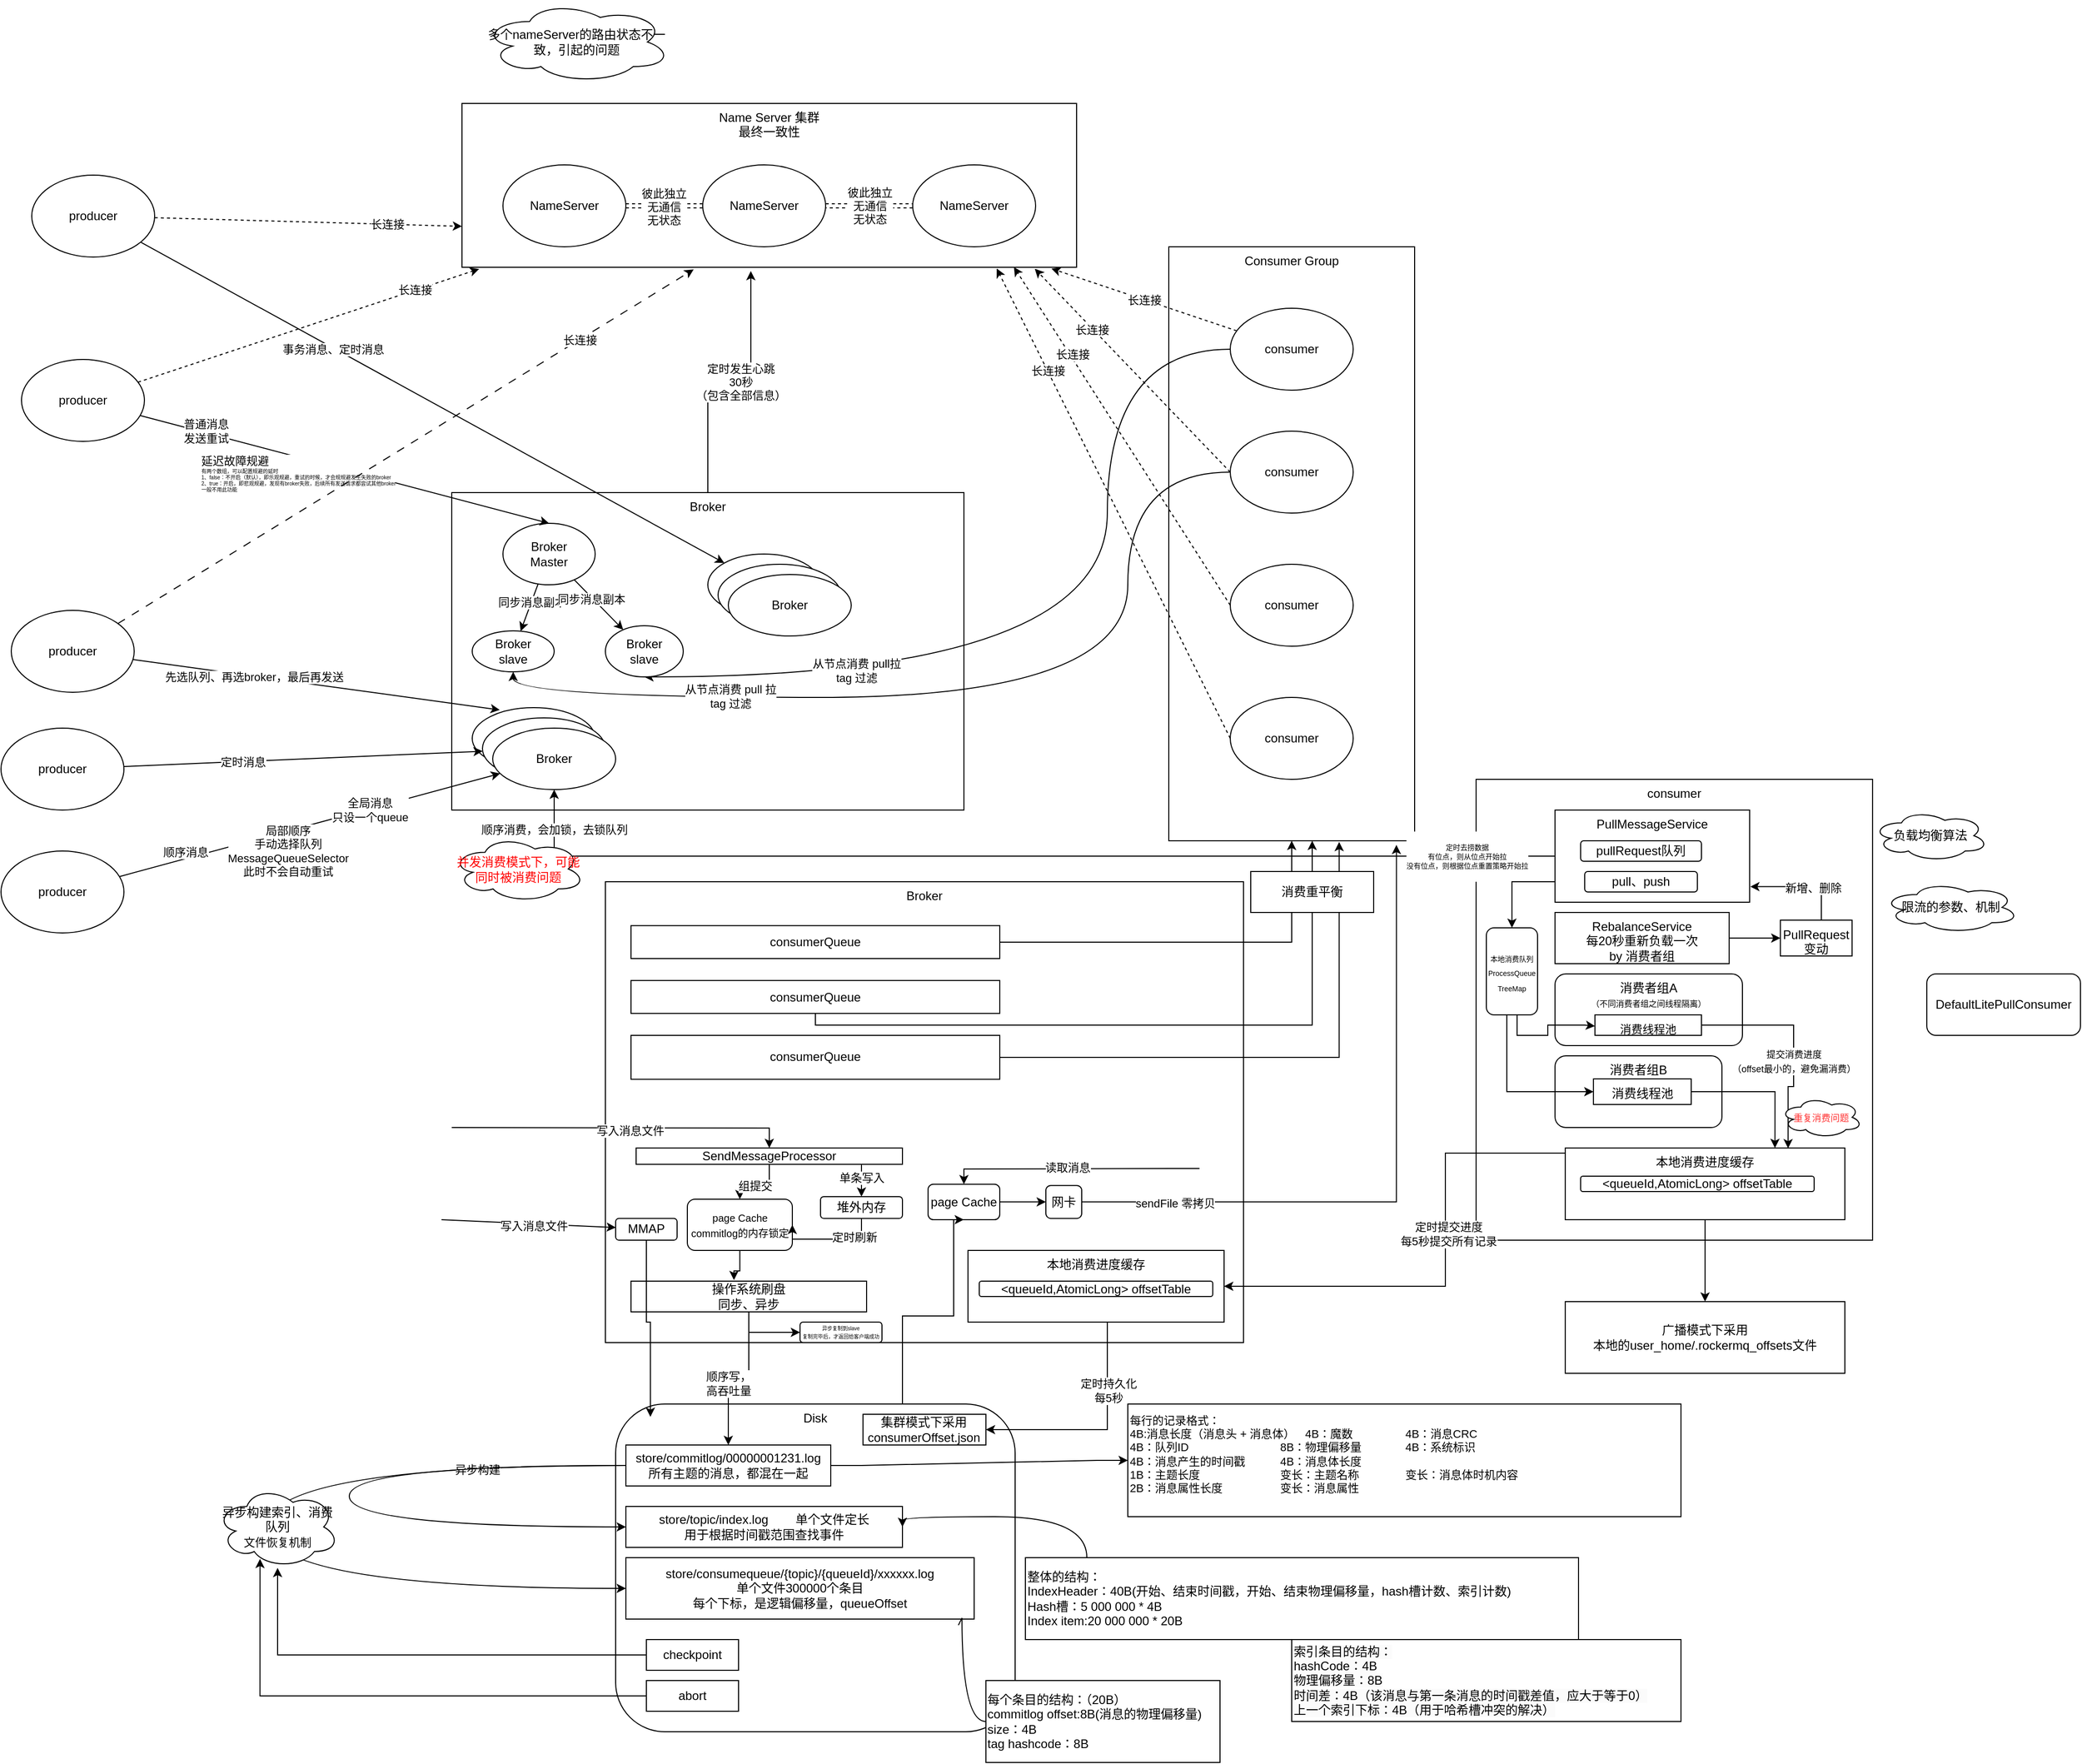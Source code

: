 <mxfile version="24.6.4" type="device">
  <diagram name="第 1 页" id="M9NXE2QjgKB9ijitMYhI">
    <mxGraphModel dx="2233" dy="1949" grid="1" gridSize="10" guides="1" tooltips="1" connect="1" arrows="1" fold="1" page="1" pageScale="1" pageWidth="827" pageHeight="1169" math="0" shadow="0">
      <root>
        <mxCell id="0" />
        <mxCell id="1" parent="0" />
        <mxCell id="pjnpSmMfOQ8Y0L6ePmK4-104" value="consumer" style="rounded=0;whiteSpace=wrap;html=1;verticalAlign=top;" parent="1" vertex="1">
          <mxGeometry x="1350" y="720" width="387.06" height="450" as="geometry" />
        </mxCell>
        <mxCell id="pjnpSmMfOQ8Y0L6ePmK4-117" value="消费者组A&lt;br&gt;&lt;font style=&quot;font-size: 8px;&quot;&gt;（不同消费者组之间线程隔离）&lt;/font&gt;" style="rounded=1;whiteSpace=wrap;html=1;verticalAlign=top;" parent="1" vertex="1">
          <mxGeometry x="1427.06" y="910" width="182.94" height="70" as="geometry" />
        </mxCell>
        <mxCell id="pjnpSmMfOQ8Y0L6ePmK4-23" value="Broker" style="rounded=0;whiteSpace=wrap;html=1;verticalAlign=top;" parent="1" vertex="1">
          <mxGeometry x="350" y="440" width="500" height="310" as="geometry" />
        </mxCell>
        <mxCell id="pjnpSmMfOQ8Y0L6ePmK4-27" value="Name Server 集群&lt;br&gt;最终一致性" style="rounded=0;whiteSpace=wrap;html=1;verticalAlign=top;" parent="1" vertex="1">
          <mxGeometry x="360" y="60" width="600" height="160" as="geometry" />
        </mxCell>
        <mxCell id="pjnpSmMfOQ8Y0L6ePmK4-20" value="Consumer Group" style="rounded=0;whiteSpace=wrap;html=1;verticalAlign=top;" parent="1" vertex="1">
          <mxGeometry x="1050" y="200" width="240" height="580" as="geometry" />
        </mxCell>
        <mxCell id="pjnpSmMfOQ8Y0L6ePmK4-24" style="rounded=0;orthogonalLoop=1;jettySize=auto;html=1;entryX=0;entryY=0.75;entryDx=0;entryDy=0;dashed=1;" parent="1" source="pjnpSmMfOQ8Y0L6ePmK4-1" target="pjnpSmMfOQ8Y0L6ePmK4-27" edge="1">
          <mxGeometry relative="1" as="geometry" />
        </mxCell>
        <mxCell id="pjnpSmMfOQ8Y0L6ePmK4-46" value="长连接" style="edgeLabel;html=1;align=center;verticalAlign=middle;resizable=0;points=[];" parent="pjnpSmMfOQ8Y0L6ePmK4-24" vertex="1" connectable="0">
          <mxGeometry x="0.508" relative="1" as="geometry">
            <mxPoint as="offset" />
          </mxGeometry>
        </mxCell>
        <mxCell id="pjnpSmMfOQ8Y0L6ePmK4-28" style="rounded=0;orthogonalLoop=1;jettySize=auto;html=1;entryX=0;entryY=0;entryDx=0;entryDy=0;" parent="1" source="pjnpSmMfOQ8Y0L6ePmK4-1" target="pjnpSmMfOQ8Y0L6ePmK4-11" edge="1">
          <mxGeometry relative="1" as="geometry" />
        </mxCell>
        <mxCell id="pjnpSmMfOQ8Y0L6ePmK4-50" value="事务消息、定时消息" style="edgeLabel;html=1;align=center;verticalAlign=middle;resizable=0;points=[];" parent="pjnpSmMfOQ8Y0L6ePmK4-28" vertex="1" connectable="0">
          <mxGeometry x="-0.338" y="-1" relative="1" as="geometry">
            <mxPoint as="offset" />
          </mxGeometry>
        </mxCell>
        <mxCell id="pjnpSmMfOQ8Y0L6ePmK4-1" value="producer" style="ellipse;whiteSpace=wrap;html=1;" parent="1" vertex="1">
          <mxGeometry x="-60" y="130" width="120" height="80" as="geometry" />
        </mxCell>
        <mxCell id="ygqqnxASPyGEW-wWTjM5-27" value="" style="edgeStyle=orthogonalEdgeStyle;rounded=0;orthogonalLoop=1;jettySize=auto;html=1;shape=link;dashed=1;" parent="1" source="pjnpSmMfOQ8Y0L6ePmK4-2" target="pjnpSmMfOQ8Y0L6ePmK4-15" edge="1">
          <mxGeometry relative="1" as="geometry" />
        </mxCell>
        <mxCell id="ygqqnxASPyGEW-wWTjM5-31" value="彼此独立&lt;br style=&quot;border-color: var(--border-color);&quot;&gt;无通信&lt;br style=&quot;border-color: var(--border-color);&quot;&gt;无状态" style="edgeLabel;html=1;align=center;verticalAlign=middle;resizable=0;points=[];" parent="ygqqnxASPyGEW-wWTjM5-27" vertex="1" connectable="0">
          <mxGeometry x="-0.013" y="-1" relative="1" as="geometry">
            <mxPoint as="offset" />
          </mxGeometry>
        </mxCell>
        <mxCell id="pjnpSmMfOQ8Y0L6ePmK4-2" value="NameServer" style="ellipse;whiteSpace=wrap;html=1;" parent="1" vertex="1">
          <mxGeometry x="400" y="120" width="120" height="80" as="geometry" />
        </mxCell>
        <mxCell id="pjnpSmMfOQ8Y0L6ePmK4-3" value="consumer" style="ellipse;whiteSpace=wrap;html=1;" parent="1" vertex="1">
          <mxGeometry x="1110" y="640" width="120" height="80" as="geometry" />
        </mxCell>
        <mxCell id="pjnpSmMfOQ8Y0L6ePmK4-52" style="rounded=0;orthogonalLoop=1;jettySize=auto;html=1;" parent="1" source="pjnpSmMfOQ8Y0L6ePmK4-4" target="pjnpSmMfOQ8Y0L6ePmK4-8" edge="1">
          <mxGeometry relative="1" as="geometry" />
        </mxCell>
        <mxCell id="pjnpSmMfOQ8Y0L6ePmK4-54" value="同步消息副本" style="edgeLabel;html=1;align=center;verticalAlign=middle;resizable=0;points=[];" parent="pjnpSmMfOQ8Y0L6ePmK4-52" vertex="1" connectable="0">
          <mxGeometry x="-0.227" relative="1" as="geometry">
            <mxPoint as="offset" />
          </mxGeometry>
        </mxCell>
        <mxCell id="pjnpSmMfOQ8Y0L6ePmK4-53" style="rounded=0;orthogonalLoop=1;jettySize=auto;html=1;" parent="1" source="pjnpSmMfOQ8Y0L6ePmK4-4" target="pjnpSmMfOQ8Y0L6ePmK4-9" edge="1">
          <mxGeometry relative="1" as="geometry" />
        </mxCell>
        <mxCell id="pjnpSmMfOQ8Y0L6ePmK4-55" value="同步消息副本" style="edgeLabel;html=1;align=center;verticalAlign=middle;resizable=0;points=[];" parent="pjnpSmMfOQ8Y0L6ePmK4-53" vertex="1" connectable="0">
          <mxGeometry x="-0.282" y="-1" relative="1" as="geometry">
            <mxPoint as="offset" />
          </mxGeometry>
        </mxCell>
        <mxCell id="pjnpSmMfOQ8Y0L6ePmK4-4" value="Broker&lt;br&gt;Master" style="ellipse;whiteSpace=wrap;html=1;" parent="1" vertex="1">
          <mxGeometry x="400" y="470" width="90" height="60" as="geometry" />
        </mxCell>
        <mxCell id="pjnpSmMfOQ8Y0L6ePmK4-5" value="Broker" style="ellipse;whiteSpace=wrap;html=1;" parent="1" vertex="1">
          <mxGeometry x="370" y="650" width="120" height="60" as="geometry" />
        </mxCell>
        <mxCell id="pjnpSmMfOQ8Y0L6ePmK4-6" value="Broker" style="ellipse;whiteSpace=wrap;html=1;" parent="1" vertex="1">
          <mxGeometry x="380" y="660" width="120" height="60" as="geometry" />
        </mxCell>
        <mxCell id="pjnpSmMfOQ8Y0L6ePmK4-59" style="edgeStyle=orthogonalEdgeStyle;rounded=0;orthogonalLoop=1;jettySize=auto;html=1;curved=1;startArrow=classic;startFill=1;endArrow=none;endFill=0;" parent="1" source="pjnpSmMfOQ8Y0L6ePmK4-8" target="pjnpSmMfOQ8Y0L6ePmK4-21" edge="1">
          <mxGeometry relative="1" as="geometry">
            <Array as="points">
              <mxPoint x="410" y="640" />
              <mxPoint x="1010" y="640" />
              <mxPoint x="1010" y="420" />
            </Array>
          </mxGeometry>
        </mxCell>
        <mxCell id="pjnpSmMfOQ8Y0L6ePmK4-61" value="从节点消费 pull 拉&lt;br&gt;tag 过滤" style="edgeLabel;html=1;align=center;verticalAlign=middle;resizable=0;points=[];" parent="pjnpSmMfOQ8Y0L6ePmK4-59" vertex="1" connectable="0">
          <mxGeometry x="-0.498" y="1" relative="1" as="geometry">
            <mxPoint as="offset" />
          </mxGeometry>
        </mxCell>
        <mxCell id="pjnpSmMfOQ8Y0L6ePmK4-8" value="Broker&lt;br&gt;slave" style="ellipse;whiteSpace=wrap;html=1;" parent="1" vertex="1">
          <mxGeometry x="370" y="575" width="80" height="40" as="geometry" />
        </mxCell>
        <mxCell id="pjnpSmMfOQ8Y0L6ePmK4-58" style="rounded=0;orthogonalLoop=1;jettySize=auto;html=1;edgeStyle=orthogonalEdgeStyle;curved=1;startArrow=classic;startFill=1;endArrow=none;endFill=0;" parent="1" source="pjnpSmMfOQ8Y0L6ePmK4-9" target="pjnpSmMfOQ8Y0L6ePmK4-19" edge="1">
          <mxGeometry relative="1" as="geometry">
            <Array as="points">
              <mxPoint x="990" y="620" />
              <mxPoint x="990" y="300" />
            </Array>
          </mxGeometry>
        </mxCell>
        <mxCell id="pjnpSmMfOQ8Y0L6ePmK4-60" value="从节点消费 pull拉&lt;br&gt;tag 过滤" style="edgeLabel;html=1;align=center;verticalAlign=middle;resizable=0;points=[];" parent="pjnpSmMfOQ8Y0L6ePmK4-58" vertex="1" connectable="0">
          <mxGeometry x="-0.842" y="3" relative="1" as="geometry">
            <mxPoint x="136" y="-3" as="offset" />
          </mxGeometry>
        </mxCell>
        <mxCell id="pjnpSmMfOQ8Y0L6ePmK4-9" value="Broker&lt;br&gt;slave" style="ellipse;whiteSpace=wrap;html=1;" parent="1" vertex="1">
          <mxGeometry x="500" y="570" width="76" height="50" as="geometry" />
        </mxCell>
        <mxCell id="pjnpSmMfOQ8Y0L6ePmK4-10" value="Broker" style="ellipse;whiteSpace=wrap;html=1;" parent="1" vertex="1">
          <mxGeometry x="390" y="670" width="120" height="60" as="geometry" />
        </mxCell>
        <mxCell id="pjnpSmMfOQ8Y0L6ePmK4-11" value="Broker" style="ellipse;whiteSpace=wrap;html=1;" parent="1" vertex="1">
          <mxGeometry x="600" y="500" width="110" height="60" as="geometry" />
        </mxCell>
        <mxCell id="pjnpSmMfOQ8Y0L6ePmK4-12" value="Broker" style="ellipse;whiteSpace=wrap;html=1;" parent="1" vertex="1">
          <mxGeometry x="610" y="510" width="120" height="60" as="geometry" />
        </mxCell>
        <mxCell id="pjnpSmMfOQ8Y0L6ePmK4-13" value="Broker" style="ellipse;whiteSpace=wrap;html=1;" parent="1" vertex="1">
          <mxGeometry x="620" y="520" width="120" height="60" as="geometry" />
        </mxCell>
        <mxCell id="ygqqnxASPyGEW-wWTjM5-28" value="彼此独立&lt;br style=&quot;border-color: var(--border-color);&quot;&gt;无通信&lt;br&gt;无状态" style="edgeStyle=orthogonalEdgeStyle;rounded=0;orthogonalLoop=1;jettySize=auto;html=1;entryX=0;entryY=0.5;entryDx=0;entryDy=0;shape=link;dashed=1;" parent="1" source="pjnpSmMfOQ8Y0L6ePmK4-15" target="pjnpSmMfOQ8Y0L6ePmK4-16" edge="1">
          <mxGeometry x="-0.004" relative="1" as="geometry">
            <mxPoint as="offset" />
          </mxGeometry>
        </mxCell>
        <mxCell id="pjnpSmMfOQ8Y0L6ePmK4-15" value="NameServer" style="ellipse;whiteSpace=wrap;html=1;" parent="1" vertex="1">
          <mxGeometry x="595" y="120" width="120" height="80" as="geometry" />
        </mxCell>
        <mxCell id="pjnpSmMfOQ8Y0L6ePmK4-16" value="NameServer" style="ellipse;whiteSpace=wrap;html=1;" parent="1" vertex="1">
          <mxGeometry x="800" y="120" width="120" height="80" as="geometry" />
        </mxCell>
        <mxCell id="pjnpSmMfOQ8Y0L6ePmK4-25" style="rounded=0;orthogonalLoop=1;jettySize=auto;html=1;entryX=0.028;entryY=1.01;entryDx=0;entryDy=0;entryPerimeter=0;dashed=1;" parent="1" source="pjnpSmMfOQ8Y0L6ePmK4-17" target="pjnpSmMfOQ8Y0L6ePmK4-27" edge="1">
          <mxGeometry relative="1" as="geometry" />
        </mxCell>
        <mxCell id="pjnpSmMfOQ8Y0L6ePmK4-48" value="长连接" style="edgeLabel;html=1;align=center;verticalAlign=middle;resizable=0;points=[];" parent="pjnpSmMfOQ8Y0L6ePmK4-25" vertex="1" connectable="0">
          <mxGeometry x="0.622" y="1" relative="1" as="geometry">
            <mxPoint as="offset" />
          </mxGeometry>
        </mxCell>
        <mxCell id="pjnpSmMfOQ8Y0L6ePmK4-29" value="普通消息&lt;br&gt;发送重试" style="rounded=0;orthogonalLoop=1;jettySize=auto;html=1;entryX=0.5;entryY=0;entryDx=0;entryDy=0;" parent="1" source="pjnpSmMfOQ8Y0L6ePmK4-17" target="pjnpSmMfOQ8Y0L6ePmK4-4" edge="1">
          <mxGeometry x="-0.68" y="2" relative="1" as="geometry">
            <mxPoint as="offset" />
          </mxGeometry>
        </mxCell>
        <mxCell id="pjnpSmMfOQ8Y0L6ePmK4-95" value="&lt;div style=&quot;text-align: left;&quot;&gt;延迟故障规避&lt;/div&gt;&lt;font style=&quot;font-size: 5px;&quot;&gt;&lt;div style=&quot;text-align: left;&quot;&gt;有两个数组，可以配置规避的延时&lt;/div&gt;&lt;div style=&quot;text-align: left;&quot;&gt;1、false：不开启（默认），即乐观规避，重试的时候，才会规规避发生失败的broker&lt;/div&gt;&lt;div style=&quot;text-align: left;&quot;&gt;2、true：开启，即悲观规避，发现有broker失败，后续所有发送请求都尝试其他broker&lt;/div&gt;&lt;div style=&quot;text-align: left;&quot;&gt;一般不用此功能&lt;/div&gt;&lt;/font&gt;" style="edgeLabel;html=1;align=center;verticalAlign=middle;resizable=0;points=[];" parent="pjnpSmMfOQ8Y0L6ePmK4-29" vertex="1" connectable="0">
          <mxGeometry x="-0.436" y="-1" relative="1" as="geometry">
            <mxPoint x="42" y="25" as="offset" />
          </mxGeometry>
        </mxCell>
        <mxCell id="pjnpSmMfOQ8Y0L6ePmK4-17" value="producer" style="ellipse;whiteSpace=wrap;html=1;" parent="1" vertex="1">
          <mxGeometry x="-70" y="310" width="120" height="80" as="geometry" />
        </mxCell>
        <mxCell id="pjnpSmMfOQ8Y0L6ePmK4-26" style="rounded=0;orthogonalLoop=1;jettySize=auto;html=1;entryX=0.377;entryY=1.013;entryDx=0;entryDy=0;entryPerimeter=0;dashed=1;dashPattern=8 8;" parent="1" source="pjnpSmMfOQ8Y0L6ePmK4-18" target="pjnpSmMfOQ8Y0L6ePmK4-27" edge="1">
          <mxGeometry relative="1" as="geometry" />
        </mxCell>
        <mxCell id="pjnpSmMfOQ8Y0L6ePmK4-49" value="长连接" style="edgeLabel;html=1;align=center;verticalAlign=middle;resizable=0;points=[];" parent="pjnpSmMfOQ8Y0L6ePmK4-26" vertex="1" connectable="0">
          <mxGeometry x="0.604" relative="1" as="geometry">
            <mxPoint as="offset" />
          </mxGeometry>
        </mxCell>
        <mxCell id="pjnpSmMfOQ8Y0L6ePmK4-18" value="producer" style="ellipse;whiteSpace=wrap;html=1;" parent="1" vertex="1">
          <mxGeometry x="-80" y="555" width="120" height="80" as="geometry" />
        </mxCell>
        <mxCell id="pjnpSmMfOQ8Y0L6ePmK4-19" value="consumer" style="ellipse;whiteSpace=wrap;html=1;" parent="1" vertex="1">
          <mxGeometry x="1110" y="260" width="120" height="80" as="geometry" />
        </mxCell>
        <mxCell id="pjnpSmMfOQ8Y0L6ePmK4-21" value="consumer" style="ellipse;whiteSpace=wrap;html=1;" parent="1" vertex="1">
          <mxGeometry x="1110" y="380" width="120" height="80" as="geometry" />
        </mxCell>
        <mxCell id="pjnpSmMfOQ8Y0L6ePmK4-22" value="consumer" style="ellipse;whiteSpace=wrap;html=1;" parent="1" vertex="1">
          <mxGeometry x="1110" y="510" width="120" height="80" as="geometry" />
        </mxCell>
        <mxCell id="pjnpSmMfOQ8Y0L6ePmK4-30" style="rounded=0;orthogonalLoop=1;jettySize=auto;html=1;entryX=0.224;entryY=0.037;entryDx=0;entryDy=0;entryPerimeter=0;" parent="1" source="pjnpSmMfOQ8Y0L6ePmK4-18" target="pjnpSmMfOQ8Y0L6ePmK4-5" edge="1">
          <mxGeometry relative="1" as="geometry" />
        </mxCell>
        <mxCell id="pjnpSmMfOQ8Y0L6ePmK4-51" value="先选队列、再选broker，最后再发送" style="edgeLabel;html=1;align=center;verticalAlign=middle;resizable=0;points=[];" parent="pjnpSmMfOQ8Y0L6ePmK4-30" vertex="1" connectable="0">
          <mxGeometry x="-0.34" relative="1" as="geometry">
            <mxPoint as="offset" />
          </mxGeometry>
        </mxCell>
        <mxCell id="pjnpSmMfOQ8Y0L6ePmK4-31" value="Broker" style="rounded=0;whiteSpace=wrap;html=1;container=0;verticalAlign=top;" parent="1" vertex="1">
          <mxGeometry x="500" y="820" width="622.94" height="450" as="geometry" />
        </mxCell>
        <mxCell id="pjnpSmMfOQ8Y0L6ePmK4-32" value="consumerQueue" style="rounded=0;whiteSpace=wrap;html=1;" parent="pjnpSmMfOQ8Y0L6ePmK4-31" vertex="1">
          <mxGeometry x="25" y="42.857" width="360" height="32.143" as="geometry" />
        </mxCell>
        <mxCell id="pjnpSmMfOQ8Y0L6ePmK4-33" value="consumerQueue" style="rounded=0;whiteSpace=wrap;html=1;" parent="pjnpSmMfOQ8Y0L6ePmK4-31" vertex="1">
          <mxGeometry x="25" y="96.429" width="360" height="32.143" as="geometry" />
        </mxCell>
        <mxCell id="pjnpSmMfOQ8Y0L6ePmK4-34" value="consumerQueue" style="rounded=0;whiteSpace=wrap;html=1;" parent="pjnpSmMfOQ8Y0L6ePmK4-31" vertex="1">
          <mxGeometry x="25" y="150" width="360" height="42.857" as="geometry" />
        </mxCell>
        <mxCell id="pjnpSmMfOQ8Y0L6ePmK4-65" style="edgeStyle=orthogonalEdgeStyle;rounded=0;orthogonalLoop=1;jettySize=auto;html=1;" parent="pjnpSmMfOQ8Y0L6ePmK4-31" source="pjnpSmMfOQ8Y0L6ePmK4-91" target="pjnpSmMfOQ8Y0L6ePmK4-62" edge="1">
          <mxGeometry relative="1" as="geometry" />
        </mxCell>
        <mxCell id="pjnpSmMfOQ8Y0L6ePmK4-56" value="&lt;font style=&quot;font-size: 10px;&quot;&gt;page Cache&lt;br&gt;commitlog的内存锁定&lt;/font&gt;" style="rounded=1;whiteSpace=wrap;html=1;" parent="pjnpSmMfOQ8Y0L6ePmK4-31" vertex="1">
          <mxGeometry x="80" y="310" width="102.5" height="50" as="geometry" />
        </mxCell>
        <mxCell id="pjnpSmMfOQ8Y0L6ePmK4-62" value="网卡" style="rounded=1;whiteSpace=wrap;html=1;" parent="pjnpSmMfOQ8Y0L6ePmK4-31" vertex="1">
          <mxGeometry x="430" y="296.6" width="35" height="32.14" as="geometry" />
        </mxCell>
        <mxCell id="pjnpSmMfOQ8Y0L6ePmK4-76" value="MMAP" style="rounded=1;whiteSpace=wrap;html=1;" parent="pjnpSmMfOQ8Y0L6ePmK4-31" vertex="1">
          <mxGeometry x="10" y="328.74" width="60" height="21.26" as="geometry" />
        </mxCell>
        <mxCell id="ygqqnxASPyGEW-wWTjM5-39" style="edgeStyle=orthogonalEdgeStyle;rounded=0;orthogonalLoop=1;jettySize=auto;html=1;entryX=0;entryY=0.5;entryDx=0;entryDy=0;" parent="pjnpSmMfOQ8Y0L6ePmK4-31" source="pjnpSmMfOQ8Y0L6ePmK4-81" target="ygqqnxASPyGEW-wWTjM5-38" edge="1">
          <mxGeometry relative="1" as="geometry" />
        </mxCell>
        <mxCell id="pjnpSmMfOQ8Y0L6ePmK4-81" value="操作系统刷盘&lt;br&gt;同步、异步" style="rounded=0;whiteSpace=wrap;html=1;" parent="pjnpSmMfOQ8Y0L6ePmK4-31" vertex="1">
          <mxGeometry x="25" y="390" width="230" height="30" as="geometry" />
        </mxCell>
        <mxCell id="pjnpSmMfOQ8Y0L6ePmK4-91" value="page Cache" style="rounded=1;whiteSpace=wrap;html=1;" parent="pjnpSmMfOQ8Y0L6ePmK4-31" vertex="1">
          <mxGeometry x="315" y="295.34" width="70" height="34.65" as="geometry" />
        </mxCell>
        <mxCell id="ygqqnxASPyGEW-wWTjM5-1" value="本地消费进度缓存" style="rounded=0;whiteSpace=wrap;html=1;verticalAlign=top;" parent="pjnpSmMfOQ8Y0L6ePmK4-31" vertex="1">
          <mxGeometry x="353.97" y="360" width="250" height="70" as="geometry" />
        </mxCell>
        <mxCell id="ygqqnxASPyGEW-wWTjM5-2" value="&amp;lt;queueId,AtomicLong&amp;gt; offsetTable" style="rounded=1;whiteSpace=wrap;html=1;" parent="pjnpSmMfOQ8Y0L6ePmK4-31" vertex="1">
          <mxGeometry x="365" y="390" width="227.94" height="15" as="geometry" />
        </mxCell>
        <mxCell id="ygqqnxASPyGEW-wWTjM5-50" style="edgeStyle=orthogonalEdgeStyle;rounded=0;orthogonalLoop=1;jettySize=auto;html=1;entryX=0.5;entryY=0;entryDx=0;entryDy=0;" parent="pjnpSmMfOQ8Y0L6ePmK4-31" source="ygqqnxASPyGEW-wWTjM5-34" target="ygqqnxASPyGEW-wWTjM5-48" edge="1">
          <mxGeometry relative="1" as="geometry">
            <Array as="points">
              <mxPoint x="250" y="300" />
              <mxPoint x="250" y="300" />
            </Array>
          </mxGeometry>
        </mxCell>
        <mxCell id="ygqqnxASPyGEW-wWTjM5-53" value="单条写入" style="edgeLabel;html=1;align=center;verticalAlign=middle;resizable=0;points=[];" parent="ygqqnxASPyGEW-wWTjM5-50" vertex="1" connectable="0">
          <mxGeometry x="-0.199" relative="1" as="geometry">
            <mxPoint as="offset" />
          </mxGeometry>
        </mxCell>
        <mxCell id="ygqqnxASPyGEW-wWTjM5-34" value="SendMessageProcessor" style="rounded=0;whiteSpace=wrap;html=1;" parent="pjnpSmMfOQ8Y0L6ePmK4-31" vertex="1">
          <mxGeometry x="30" y="260" width="260" height="15.91" as="geometry" />
        </mxCell>
        <mxCell id="ygqqnxASPyGEW-wWTjM5-35" style="edgeStyle=orthogonalEdgeStyle;rounded=0;orthogonalLoop=1;jettySize=auto;html=1;entryX=0.5;entryY=0;entryDx=0;entryDy=0;" parent="pjnpSmMfOQ8Y0L6ePmK4-31" source="ygqqnxASPyGEW-wWTjM5-34" target="pjnpSmMfOQ8Y0L6ePmK4-56" edge="1">
          <mxGeometry relative="1" as="geometry" />
        </mxCell>
        <mxCell id="ygqqnxASPyGEW-wWTjM5-54" value="组提交" style="edgeLabel;html=1;align=center;verticalAlign=middle;resizable=0;points=[];" parent="ygqqnxASPyGEW-wWTjM5-35" vertex="1" connectable="0">
          <mxGeometry x="0.081" y="1" relative="1" as="geometry">
            <mxPoint as="offset" />
          </mxGeometry>
        </mxCell>
        <mxCell id="ygqqnxASPyGEW-wWTjM5-38" value="&lt;p style=&quot;line-height: 150%; font-size: 5px;&quot;&gt;&lt;font style=&quot;font-size: 5px;&quot;&gt;异步复制到slave&lt;br&gt;复制完毕后，才返回给客户端成功&lt;br&gt;&lt;/font&gt;&lt;/p&gt;" style="rounded=1;whiteSpace=wrap;html=1;" parent="pjnpSmMfOQ8Y0L6ePmK4-31" vertex="1">
          <mxGeometry x="190" y="430" width="80" height="20" as="geometry" />
        </mxCell>
        <mxCell id="ygqqnxASPyGEW-wWTjM5-47" style="edgeStyle=orthogonalEdgeStyle;rounded=0;orthogonalLoop=1;jettySize=auto;html=1;entryX=0.437;entryY=-0.034;entryDx=0;entryDy=0;entryPerimeter=0;" parent="pjnpSmMfOQ8Y0L6ePmK4-31" source="pjnpSmMfOQ8Y0L6ePmK4-56" target="pjnpSmMfOQ8Y0L6ePmK4-81" edge="1">
          <mxGeometry relative="1" as="geometry" />
        </mxCell>
        <mxCell id="ygqqnxASPyGEW-wWTjM5-51" style="edgeStyle=orthogonalEdgeStyle;rounded=0;orthogonalLoop=1;jettySize=auto;html=1;entryX=1;entryY=0.5;entryDx=0;entryDy=0;" parent="pjnpSmMfOQ8Y0L6ePmK4-31" source="ygqqnxASPyGEW-wWTjM5-48" target="pjnpSmMfOQ8Y0L6ePmK4-56" edge="1">
          <mxGeometry relative="1" as="geometry">
            <Array as="points">
              <mxPoint x="250" y="349" />
            </Array>
          </mxGeometry>
        </mxCell>
        <mxCell id="ygqqnxASPyGEW-wWTjM5-52" value="定时刷新" style="edgeLabel;html=1;align=center;verticalAlign=middle;resizable=0;points=[];" parent="ygqqnxASPyGEW-wWTjM5-51" vertex="1" connectable="0">
          <mxGeometry x="-0.453" y="-2" relative="1" as="geometry">
            <mxPoint as="offset" />
          </mxGeometry>
        </mxCell>
        <mxCell id="ygqqnxASPyGEW-wWTjM5-48" value="堆外内存" style="rounded=1;whiteSpace=wrap;html=1;" parent="pjnpSmMfOQ8Y0L6ePmK4-31" vertex="1">
          <mxGeometry x="210" y="307.48" width="80" height="21.26" as="geometry" />
        </mxCell>
        <mxCell id="pjnpSmMfOQ8Y0L6ePmK4-35" style="edgeStyle=orthogonalEdgeStyle;rounded=0;orthogonalLoop=1;jettySize=auto;html=1;" parent="1" source="pjnpSmMfOQ8Y0L6ePmK4-32" target="pjnpSmMfOQ8Y0L6ePmK4-20" edge="1">
          <mxGeometry relative="1" as="geometry" />
        </mxCell>
        <mxCell id="pjnpSmMfOQ8Y0L6ePmK4-36" style="edgeStyle=orthogonalEdgeStyle;rounded=0;orthogonalLoop=1;jettySize=auto;html=1;" parent="1" source="pjnpSmMfOQ8Y0L6ePmK4-33" target="pjnpSmMfOQ8Y0L6ePmK4-20" edge="1">
          <mxGeometry relative="1" as="geometry">
            <Array as="points">
              <mxPoint x="1190" y="960" />
            </Array>
          </mxGeometry>
        </mxCell>
        <mxCell id="pjnpSmMfOQ8Y0L6ePmK4-37" style="edgeStyle=orthogonalEdgeStyle;rounded=0;orthogonalLoop=1;jettySize=auto;html=1;entryX=0.693;entryY=1.002;entryDx=0;entryDy=0;entryPerimeter=0;" parent="1" source="pjnpSmMfOQ8Y0L6ePmK4-34" target="pjnpSmMfOQ8Y0L6ePmK4-20" edge="1">
          <mxGeometry relative="1" as="geometry" />
        </mxCell>
        <mxCell id="pjnpSmMfOQ8Y0L6ePmK4-38" value="消费重平衡" style="rounded=0;whiteSpace=wrap;html=1;" parent="1" vertex="1">
          <mxGeometry x="1130" y="810" width="120" height="40" as="geometry" />
        </mxCell>
        <mxCell id="pjnpSmMfOQ8Y0L6ePmK4-39" value="长连接" style="rounded=0;orthogonalLoop=1;jettySize=auto;html=1;entryX=0.959;entryY=1.008;entryDx=0;entryDy=0;entryPerimeter=0;dashed=1;" parent="1" source="pjnpSmMfOQ8Y0L6ePmK4-19" target="pjnpSmMfOQ8Y0L6ePmK4-27" edge="1">
          <mxGeometry relative="1" as="geometry" />
        </mxCell>
        <mxCell id="pjnpSmMfOQ8Y0L6ePmK4-40" style="rounded=0;orthogonalLoop=1;jettySize=auto;html=1;entryX=0.932;entryY=1.009;entryDx=0;entryDy=0;entryPerimeter=0;exitX=0;exitY=0.5;exitDx=0;exitDy=0;dashed=1;" parent="1" source="pjnpSmMfOQ8Y0L6ePmK4-21" target="pjnpSmMfOQ8Y0L6ePmK4-27" edge="1">
          <mxGeometry relative="1" as="geometry">
            <mxPoint x="1126" y="292" as="sourcePoint" />
            <mxPoint x="945" y="231" as="targetPoint" />
          </mxGeometry>
        </mxCell>
        <mxCell id="pjnpSmMfOQ8Y0L6ePmK4-43" value="长连接" style="edgeLabel;html=1;align=center;verticalAlign=middle;resizable=0;points=[];" parent="pjnpSmMfOQ8Y0L6ePmK4-40" vertex="1" connectable="0">
          <mxGeometry x="0.408" y="1" relative="1" as="geometry">
            <mxPoint as="offset" />
          </mxGeometry>
        </mxCell>
        <mxCell id="pjnpSmMfOQ8Y0L6ePmK4-41" style="rounded=0;orthogonalLoop=1;jettySize=auto;html=1;entryX=0.898;entryY=0.998;entryDx=0;entryDy=0;entryPerimeter=0;exitX=0;exitY=0.5;exitDx=0;exitDy=0;dashed=1;" parent="1" source="pjnpSmMfOQ8Y0L6ePmK4-22" target="pjnpSmMfOQ8Y0L6ePmK4-27" edge="1">
          <mxGeometry relative="1" as="geometry">
            <mxPoint x="1136" y="302" as="sourcePoint" />
            <mxPoint x="955" y="241" as="targetPoint" />
          </mxGeometry>
        </mxCell>
        <mxCell id="pjnpSmMfOQ8Y0L6ePmK4-44" value="长连接" style="edgeLabel;html=1;align=center;verticalAlign=middle;resizable=0;points=[];" parent="pjnpSmMfOQ8Y0L6ePmK4-41" vertex="1" connectable="0">
          <mxGeometry x="0.478" y="-2" relative="1" as="geometry">
            <mxPoint as="offset" />
          </mxGeometry>
        </mxCell>
        <mxCell id="pjnpSmMfOQ8Y0L6ePmK4-42" style="rounded=0;orthogonalLoop=1;jettySize=auto;html=1;entryX=0.87;entryY=1.007;entryDx=0;entryDy=0;entryPerimeter=0;exitX=0;exitY=0.5;exitDx=0;exitDy=0;dashed=1;" parent="1" source="pjnpSmMfOQ8Y0L6ePmK4-3" target="pjnpSmMfOQ8Y0L6ePmK4-27" edge="1">
          <mxGeometry relative="1" as="geometry">
            <mxPoint x="1146" y="312" as="sourcePoint" />
            <mxPoint x="965" y="251" as="targetPoint" />
          </mxGeometry>
        </mxCell>
        <mxCell id="pjnpSmMfOQ8Y0L6ePmK4-45" value="长连接" style="edgeLabel;html=1;align=center;verticalAlign=middle;resizable=0;points=[];" parent="pjnpSmMfOQ8Y0L6ePmK4-42" vertex="1" connectable="0">
          <mxGeometry x="0.568" relative="1" as="geometry">
            <mxPoint as="offset" />
          </mxGeometry>
        </mxCell>
        <mxCell id="pjnpSmMfOQ8Y0L6ePmK4-64" value="" style="edgeStyle=orthogonalEdgeStyle;rounded=0;orthogonalLoop=1;jettySize=auto;html=1;entryX=0.5;entryY=1;entryDx=0;entryDy=0;" parent="1" source="pjnpSmMfOQ8Y0L6ePmK4-57" target="pjnpSmMfOQ8Y0L6ePmK4-91" edge="1">
          <mxGeometry relative="1" as="geometry">
            <Array as="points">
              <mxPoint x="790" y="1244" />
              <mxPoint x="840" y="1244" />
              <mxPoint x="840" y="1150" />
            </Array>
          </mxGeometry>
        </mxCell>
        <mxCell id="pjnpSmMfOQ8Y0L6ePmK4-57" value="Disk" style="rounded=1;whiteSpace=wrap;html=1;verticalAlign=top;" parent="1" vertex="1">
          <mxGeometry x="510" y="1330" width="390" height="320" as="geometry" />
        </mxCell>
        <mxCell id="pjnpSmMfOQ8Y0L6ePmK4-66" style="edgeStyle=orthogonalEdgeStyle;rounded=0;orthogonalLoop=1;jettySize=auto;html=1;entryX=0.926;entryY=1.007;entryDx=0;entryDy=0;entryPerimeter=0;" parent="1" source="pjnpSmMfOQ8Y0L6ePmK4-62" target="pjnpSmMfOQ8Y0L6ePmK4-20" edge="1">
          <mxGeometry relative="1" as="geometry">
            <mxPoint x="1240" y="860" as="targetPoint" />
          </mxGeometry>
        </mxCell>
        <mxCell id="pjnpSmMfOQ8Y0L6ePmK4-67" value="sendFile 零拷贝" style="edgeLabel;html=1;align=center;verticalAlign=middle;resizable=0;points=[];" parent="pjnpSmMfOQ8Y0L6ePmK4-66" vertex="1" connectable="0">
          <mxGeometry x="-0.723" y="-1" relative="1" as="geometry">
            <mxPoint as="offset" />
          </mxGeometry>
        </mxCell>
        <mxCell id="pjnpSmMfOQ8Y0L6ePmK4-77" value="" style="endArrow=classic;html=1;rounded=0;entryX=0.004;entryY=0.417;entryDx=0;entryDy=0;entryPerimeter=0;" parent="1" target="pjnpSmMfOQ8Y0L6ePmK4-76" edge="1">
          <mxGeometry width="50" height="50" relative="1" as="geometry">
            <mxPoint x="340" y="1150" as="sourcePoint" />
            <mxPoint x="760" y="1060" as="targetPoint" />
          </mxGeometry>
        </mxCell>
        <mxCell id="pjnpSmMfOQ8Y0L6ePmK4-78" value="写入消息文件" style="edgeLabel;html=1;align=center;verticalAlign=middle;resizable=0;points=[];" parent="pjnpSmMfOQ8Y0L6ePmK4-77" vertex="1" connectable="0">
          <mxGeometry x="0.053" y="-2" relative="1" as="geometry">
            <mxPoint as="offset" />
          </mxGeometry>
        </mxCell>
        <mxCell id="pjnpSmMfOQ8Y0L6ePmK4-79" style="edgeStyle=orthogonalEdgeStyle;rounded=0;orthogonalLoop=1;jettySize=auto;html=1;entryX=0.087;entryY=0.039;entryDx=0;entryDy=0;entryPerimeter=0;" parent="1" source="pjnpSmMfOQ8Y0L6ePmK4-76" target="pjnpSmMfOQ8Y0L6ePmK4-57" edge="1">
          <mxGeometry relative="1" as="geometry" />
        </mxCell>
        <mxCell id="ygqqnxASPyGEW-wWTjM5-55" style="edgeStyle=orthogonalEdgeStyle;rounded=0;orthogonalLoop=1;jettySize=auto;html=1;entryX=0;entryY=0.5;entryDx=0;entryDy=0;curved=1;" parent="1" source="pjnpSmMfOQ8Y0L6ePmK4-83" target="pjnpSmMfOQ8Y0L6ePmK4-85" edge="1">
          <mxGeometry relative="1" as="geometry">
            <Array as="points">
              <mxPoint x="170" y="1390" />
              <mxPoint x="170" y="1510" />
            </Array>
          </mxGeometry>
        </mxCell>
        <mxCell id="ygqqnxASPyGEW-wWTjM5-60" value="异步构建" style="edgeLabel;html=1;align=center;verticalAlign=middle;resizable=0;points=[];" parent="ygqqnxASPyGEW-wWTjM5-55" vertex="1" connectable="0">
          <mxGeometry x="-0.646" y="4" relative="1" as="geometry">
            <mxPoint as="offset" />
          </mxGeometry>
        </mxCell>
        <mxCell id="ygqqnxASPyGEW-wWTjM5-61" style="edgeStyle=orthogonalEdgeStyle;rounded=0;orthogonalLoop=1;jettySize=auto;html=1;entryX=0;entryY=0.5;entryDx=0;entryDy=0;curved=1;exitX=0;exitY=0.5;exitDx=0;exitDy=0;" parent="1" source="pjnpSmMfOQ8Y0L6ePmK4-83" target="pjnpSmMfOQ8Y0L6ePmK4-84" edge="1">
          <mxGeometry relative="1" as="geometry">
            <Array as="points">
              <mxPoint x="250" y="1390" />
              <mxPoint x="250" y="1450" />
            </Array>
          </mxGeometry>
        </mxCell>
        <mxCell id="-WFzfWah-8NZCb1TUVI7-2" style="edgeStyle=entityRelationEdgeStyle;rounded=0;orthogonalLoop=1;jettySize=auto;html=1;entryX=0;entryY=0.5;entryDx=0;entryDy=0;" edge="1" parent="1" source="pjnpSmMfOQ8Y0L6ePmK4-83" target="-WFzfWah-8NZCb1TUVI7-1">
          <mxGeometry relative="1" as="geometry" />
        </mxCell>
        <mxCell id="pjnpSmMfOQ8Y0L6ePmK4-83" value="store/commitlog/00000001231.log&lt;br&gt;所有主题的消息，都混在一起" style="rounded=0;whiteSpace=wrap;html=1;" parent="1" vertex="1">
          <mxGeometry x="520" y="1370" width="200" height="40" as="geometry" />
        </mxCell>
        <mxCell id="pjnpSmMfOQ8Y0L6ePmK4-84" value="store/topic/index.log&lt;span style=&quot;white-space: pre;&quot;&gt;&#x9;&lt;/span&gt;单个文件定长&lt;br&gt;用于根据时间戳范围查找事件" style="rounded=0;whiteSpace=wrap;html=1;" parent="1" vertex="1">
          <mxGeometry x="520" y="1430" width="270" height="40" as="geometry" />
        </mxCell>
        <mxCell id="pjnpSmMfOQ8Y0L6ePmK4-85" value="store/consumequeue/{topic}/{queueId}/xxxxxx.log&lt;br&gt;单个文件300000个条目&lt;br&gt;每个下标，是逻辑偏移量，queueOffset" style="rounded=0;whiteSpace=wrap;html=1;" parent="1" vertex="1">
          <mxGeometry x="520" y="1480" width="340" height="60" as="geometry" />
        </mxCell>
        <mxCell id="pjnpSmMfOQ8Y0L6ePmK4-86" style="edgeStyle=orthogonalEdgeStyle;rounded=0;orthogonalLoop=1;jettySize=auto;html=1;entryX=0.47;entryY=1.023;entryDx=0;entryDy=0;entryPerimeter=0;" parent="1" source="pjnpSmMfOQ8Y0L6ePmK4-23" target="pjnpSmMfOQ8Y0L6ePmK4-27" edge="1">
          <mxGeometry relative="1" as="geometry" />
        </mxCell>
        <mxCell id="pjnpSmMfOQ8Y0L6ePmK4-87" value="定时发生心跳&lt;br&gt;30秒&lt;br&gt;（包含全部信息）" style="edgeLabel;html=1;align=center;verticalAlign=middle;resizable=0;points=[];" parent="pjnpSmMfOQ8Y0L6ePmK4-86" vertex="1" connectable="0">
          <mxGeometry x="0.101" y="-2" relative="1" as="geometry">
            <mxPoint as="offset" />
          </mxGeometry>
        </mxCell>
        <mxCell id="pjnpSmMfOQ8Y0L6ePmK4-88" value="" style="endArrow=classic;html=1;rounded=0;entryX=0.5;entryY=0;entryDx=0;entryDy=0;edgeStyle=orthogonalEdgeStyle;" parent="1" target="ygqqnxASPyGEW-wWTjM5-34" edge="1">
          <mxGeometry width="50" height="50" relative="1" as="geometry">
            <mxPoint x="350" y="1060" as="sourcePoint" />
            <mxPoint x="535" y="1157" as="targetPoint" />
          </mxGeometry>
        </mxCell>
        <mxCell id="pjnpSmMfOQ8Y0L6ePmK4-89" value="写入消息文件" style="edgeLabel;html=1;align=center;verticalAlign=middle;resizable=0;points=[];" parent="pjnpSmMfOQ8Y0L6ePmK4-88" vertex="1" connectable="0">
          <mxGeometry x="0.053" y="-2" relative="1" as="geometry">
            <mxPoint as="offset" />
          </mxGeometry>
        </mxCell>
        <mxCell id="pjnpSmMfOQ8Y0L6ePmK4-93" value="" style="endArrow=classic;html=1;rounded=0;entryX=0.5;entryY=0;entryDx=0;entryDy=0;edgeStyle=orthogonalEdgeStyle;" parent="1" target="pjnpSmMfOQ8Y0L6ePmK4-91" edge="1">
          <mxGeometry width="50" height="50" relative="1" as="geometry">
            <mxPoint x="1080" y="1100" as="sourcePoint" />
            <mxPoint x="690" y="1140" as="targetPoint" />
          </mxGeometry>
        </mxCell>
        <mxCell id="pjnpSmMfOQ8Y0L6ePmK4-94" value="读取消息" style="edgeLabel;html=1;align=center;verticalAlign=middle;resizable=0;points=[];" parent="pjnpSmMfOQ8Y0L6ePmK4-93" vertex="1" connectable="0">
          <mxGeometry x="0.053" y="-2" relative="1" as="geometry">
            <mxPoint as="offset" />
          </mxGeometry>
        </mxCell>
        <mxCell id="pjnpSmMfOQ8Y0L6ePmK4-97" style="rounded=0;orthogonalLoop=1;jettySize=auto;html=1;" parent="1" source="pjnpSmMfOQ8Y0L6ePmK4-96" target="pjnpSmMfOQ8Y0L6ePmK4-6" edge="1">
          <mxGeometry relative="1" as="geometry" />
        </mxCell>
        <mxCell id="pjnpSmMfOQ8Y0L6ePmK4-98" value="定时消息" style="edgeLabel;html=1;align=center;verticalAlign=middle;resizable=0;points=[];" parent="pjnpSmMfOQ8Y0L6ePmK4-97" vertex="1" connectable="0">
          <mxGeometry x="-0.337" relative="1" as="geometry">
            <mxPoint as="offset" />
          </mxGeometry>
        </mxCell>
        <mxCell id="pjnpSmMfOQ8Y0L6ePmK4-96" value="producer" style="ellipse;whiteSpace=wrap;html=1;" parent="1" vertex="1">
          <mxGeometry x="-90" y="670" width="120" height="80" as="geometry" />
        </mxCell>
        <mxCell id="pjnpSmMfOQ8Y0L6ePmK4-100" style="rounded=0;orthogonalLoop=1;jettySize=auto;html=1;" parent="1" source="pjnpSmMfOQ8Y0L6ePmK4-99" target="pjnpSmMfOQ8Y0L6ePmK4-10" edge="1">
          <mxGeometry relative="1" as="geometry" />
        </mxCell>
        <mxCell id="pjnpSmMfOQ8Y0L6ePmK4-101" value="顺序消息" style="edgeLabel;html=1;align=center;verticalAlign=middle;resizable=0;points=[];" parent="pjnpSmMfOQ8Y0L6ePmK4-100" vertex="1" connectable="0">
          <mxGeometry x="-0.628" relative="1" as="geometry">
            <mxPoint x="-5" y="-6" as="offset" />
          </mxGeometry>
        </mxCell>
        <mxCell id="pjnpSmMfOQ8Y0L6ePmK4-102" value="局部顺序&lt;br&gt;手动选择队列&lt;br&gt;MessageQueueSelector&lt;br&gt;此时不会自动重试" style="edgeLabel;html=1;align=center;verticalAlign=middle;resizable=0;points=[];" parent="pjnpSmMfOQ8Y0L6ePmK4-100" vertex="1" connectable="0">
          <mxGeometry x="-0.28" y="-1" relative="1" as="geometry">
            <mxPoint x="30" y="10" as="offset" />
          </mxGeometry>
        </mxCell>
        <mxCell id="pjnpSmMfOQ8Y0L6ePmK4-103" value="全局消息&lt;br&gt;只设一个queue" style="edgeLabel;html=1;align=center;verticalAlign=middle;resizable=0;points=[];" parent="pjnpSmMfOQ8Y0L6ePmK4-100" vertex="1" connectable="0">
          <mxGeometry x="0.211" y="-1" relative="1" as="geometry">
            <mxPoint x="19" y="-5" as="offset" />
          </mxGeometry>
        </mxCell>
        <mxCell id="pjnpSmMfOQ8Y0L6ePmK4-99" value="producer" style="ellipse;whiteSpace=wrap;html=1;" parent="1" vertex="1">
          <mxGeometry x="-90" y="790" width="120" height="80" as="geometry" />
        </mxCell>
        <mxCell id="pjnpSmMfOQ8Y0L6ePmK4-107" style="edgeStyle=orthogonalEdgeStyle;rounded=0;orthogonalLoop=1;jettySize=auto;html=1;entryX=0.5;entryY=1;entryDx=0;entryDy=0;" parent="1" source="pjnpSmMfOQ8Y0L6ePmK4-105" target="pjnpSmMfOQ8Y0L6ePmK4-10" edge="1">
          <mxGeometry relative="1" as="geometry">
            <mxPoint x="390" y="780.0" as="targetPoint" />
          </mxGeometry>
        </mxCell>
        <mxCell id="pjnpSmMfOQ8Y0L6ePmK4-108" value="&lt;p style=&quot;line-height: 70%;&quot;&gt;&lt;font style=&quot;font-size: 7px;&quot;&gt;定时去捞数据&lt;br&gt;有位点，则从位点开始拉&lt;br&gt;没有位点，则根据位点重置策略开始拉&lt;/font&gt;&lt;/p&gt;" style="edgeLabel;html=1;align=center;verticalAlign=middle;resizable=0;points=[];" parent="pjnpSmMfOQ8Y0L6ePmK4-107" vertex="1" connectable="0">
          <mxGeometry x="-0.834" relative="1" as="geometry">
            <mxPoint as="offset" />
          </mxGeometry>
        </mxCell>
        <mxCell id="ygqqnxASPyGEW-wWTjM5-25" value="顺序消费，会加锁，去锁队列" style="edgeLabel;html=1;align=center;verticalAlign=middle;resizable=0;points=[];" parent="pjnpSmMfOQ8Y0L6ePmK4-107" vertex="1" connectable="0">
          <mxGeometry x="0.925" relative="1" as="geometry">
            <mxPoint as="offset" />
          </mxGeometry>
        </mxCell>
        <mxCell id="ygqqnxASPyGEW-wWTjM5-18" style="edgeStyle=orthogonalEdgeStyle;rounded=0;orthogonalLoop=1;jettySize=auto;html=1;" parent="1" source="pjnpSmMfOQ8Y0L6ePmK4-105" target="ygqqnxASPyGEW-wWTjM5-17" edge="1">
          <mxGeometry relative="1" as="geometry">
            <Array as="points">
              <mxPoint x="1385" y="820" />
            </Array>
          </mxGeometry>
        </mxCell>
        <mxCell id="pjnpSmMfOQ8Y0L6ePmK4-105" value="PullMessageService" style="rounded=0;whiteSpace=wrap;html=1;verticalAlign=top;" parent="1" vertex="1">
          <mxGeometry x="1427.06" y="750" width="190" height="90" as="geometry" />
        </mxCell>
        <mxCell id="pjnpSmMfOQ8Y0L6ePmK4-106" value="pullRequest队列" style="rounded=1;whiteSpace=wrap;html=1;" parent="1" vertex="1">
          <mxGeometry x="1452.06" y="780" width="117.94" height="20" as="geometry" />
        </mxCell>
        <mxCell id="pjnpSmMfOQ8Y0L6ePmK4-111" value="" style="edgeStyle=orthogonalEdgeStyle;rounded=0;orthogonalLoop=1;jettySize=auto;html=1;" parent="1" source="pjnpSmMfOQ8Y0L6ePmK4-109" target="pjnpSmMfOQ8Y0L6ePmK4-110" edge="1">
          <mxGeometry relative="1" as="geometry" />
        </mxCell>
        <mxCell id="pjnpSmMfOQ8Y0L6ePmK4-109" value="RebalanceService&lt;br&gt;每20秒重新负载一次&lt;br&gt;by 消费者组" style="rounded=0;whiteSpace=wrap;html=1;verticalAlign=top;" parent="1" vertex="1">
          <mxGeometry x="1427.06" y="850" width="170" height="50" as="geometry" />
        </mxCell>
        <mxCell id="pjnpSmMfOQ8Y0L6ePmK4-110" value="PullRequest变动" style="whiteSpace=wrap;html=1;verticalAlign=top;rounded=0;" parent="1" vertex="1">
          <mxGeometry x="1647.06" y="857.5" width="70" height="35" as="geometry" />
        </mxCell>
        <mxCell id="pjnpSmMfOQ8Y0L6ePmK4-112" style="edgeStyle=orthogonalEdgeStyle;rounded=0;orthogonalLoop=1;jettySize=auto;html=1;entryX=1.003;entryY=0.831;entryDx=0;entryDy=0;entryPerimeter=0;" parent="1" source="pjnpSmMfOQ8Y0L6ePmK4-110" target="pjnpSmMfOQ8Y0L6ePmK4-105" edge="1">
          <mxGeometry relative="1" as="geometry">
            <Array as="points">
              <mxPoint x="1667.06" y="885" />
              <mxPoint x="1687.06" y="885" />
              <mxPoint x="1687.06" y="827" />
            </Array>
          </mxGeometry>
        </mxCell>
        <mxCell id="pjnpSmMfOQ8Y0L6ePmK4-114" value="新增、删除" style="edgeLabel;html=1;align=center;verticalAlign=middle;resizable=0;points=[];" parent="pjnpSmMfOQ8Y0L6ePmK4-112" vertex="1" connectable="0">
          <mxGeometry x="-0.21" y="1" relative="1" as="geometry">
            <mxPoint as="offset" />
          </mxGeometry>
        </mxCell>
        <mxCell id="pjnpSmMfOQ8Y0L6ePmK4-115" value="&lt;font style=&quot;font-size: 11px;&quot;&gt;消费线程池&lt;/font&gt;" style="rounded=0;whiteSpace=wrap;html=1;verticalAlign=top;" parent="1" vertex="1">
          <mxGeometry x="1466.03" y="950" width="103.97" height="20" as="geometry" />
        </mxCell>
        <mxCell id="pjnpSmMfOQ8Y0L6ePmK4-118" value="消费者组B" style="rounded=1;whiteSpace=wrap;html=1;verticalAlign=top;" parent="1" vertex="1">
          <mxGeometry x="1427.06" y="990" width="162.94" height="70" as="geometry" />
        </mxCell>
        <mxCell id="ygqqnxASPyGEW-wWTjM5-6" style="edgeStyle=orthogonalEdgeStyle;rounded=0;orthogonalLoop=1;jettySize=auto;html=1;entryX=1;entryY=0.5;entryDx=0;entryDy=0;" parent="1" source="pjnpSmMfOQ8Y0L6ePmK4-121" target="ygqqnxASPyGEW-wWTjM5-1" edge="1">
          <mxGeometry relative="1" as="geometry">
            <Array as="points">
              <mxPoint x="1320" y="1085" />
              <mxPoint x="1320" y="1215" />
            </Array>
          </mxGeometry>
        </mxCell>
        <mxCell id="ygqqnxASPyGEW-wWTjM5-7" value="定时提交进度&lt;br&gt;每5秒提交所有记录" style="edgeLabel;html=1;align=center;verticalAlign=middle;resizable=0;points=[];" parent="ygqqnxASPyGEW-wWTjM5-6" vertex="1" connectable="0">
          <mxGeometry x="-0.154" y="3" relative="1" as="geometry">
            <mxPoint as="offset" />
          </mxGeometry>
        </mxCell>
        <mxCell id="ygqqnxASPyGEW-wWTjM5-15" value="" style="edgeStyle=orthogonalEdgeStyle;rounded=0;orthogonalLoop=1;jettySize=auto;html=1;" parent="1" source="pjnpSmMfOQ8Y0L6ePmK4-121" target="ygqqnxASPyGEW-wWTjM5-14" edge="1">
          <mxGeometry relative="1" as="geometry" />
        </mxCell>
        <mxCell id="pjnpSmMfOQ8Y0L6ePmK4-121" value="本地消费进度缓存" style="rounded=0;whiteSpace=wrap;html=1;verticalAlign=top;" parent="1" vertex="1">
          <mxGeometry x="1437.06" y="1080" width="272.94" height="70" as="geometry" />
        </mxCell>
        <mxCell id="pjnpSmMfOQ8Y0L6ePmK4-122" value="&amp;lt;queueId,AtomicLong&amp;gt; offsetTable" style="rounded=1;whiteSpace=wrap;html=1;" parent="1" vertex="1">
          <mxGeometry x="1452.06" y="1107.5" width="227.94" height="15" as="geometry" />
        </mxCell>
        <mxCell id="ygqqnxASPyGEW-wWTjM5-3" value="集群模式下采用&lt;br&gt;consumerOffset.json" style="rounded=0;whiteSpace=wrap;html=1;" parent="1" vertex="1">
          <mxGeometry x="751.47" y="1340" width="120" height="30" as="geometry" />
        </mxCell>
        <mxCell id="ygqqnxASPyGEW-wWTjM5-4" style="edgeStyle=orthogonalEdgeStyle;rounded=0;orthogonalLoop=1;jettySize=auto;html=1;entryX=1;entryY=0.5;entryDx=0;entryDy=0;" parent="1" source="ygqqnxASPyGEW-wWTjM5-1" target="ygqqnxASPyGEW-wWTjM5-3" edge="1">
          <mxGeometry relative="1" as="geometry">
            <Array as="points">
              <mxPoint x="990" y="1355" />
            </Array>
          </mxGeometry>
        </mxCell>
        <mxCell id="ygqqnxASPyGEW-wWTjM5-5" value="定时持久化&lt;br&gt;每5秒" style="edgeLabel;html=1;align=center;verticalAlign=middle;resizable=0;points=[];" parent="ygqqnxASPyGEW-wWTjM5-4" vertex="1" connectable="0">
          <mxGeometry x="-0.399" y="1" relative="1" as="geometry">
            <mxPoint as="offset" />
          </mxGeometry>
        </mxCell>
        <mxCell id="ygqqnxASPyGEW-wWTjM5-8" style="rounded=0;orthogonalLoop=1;jettySize=auto;html=1;entryX=0.797;entryY=0.004;entryDx=0;entryDy=0;entryPerimeter=0;edgeStyle=orthogonalEdgeStyle;fontSize=7;" parent="1" source="pjnpSmMfOQ8Y0L6ePmK4-115" target="pjnpSmMfOQ8Y0L6ePmK4-121" edge="1">
          <mxGeometry relative="1" as="geometry">
            <Array as="points">
              <mxPoint x="1660" y="960" />
              <mxPoint x="1660" y="1020" />
              <mxPoint x="1655" y="1020" />
            </Array>
          </mxGeometry>
        </mxCell>
        <mxCell id="ygqqnxASPyGEW-wWTjM5-9" value="&lt;font style=&quot;font-size: 9px;&quot;&gt;提交消费进度&lt;br&gt;（offset最小的，避免漏消费）&lt;/font&gt;" style="edgeLabel;html=1;align=center;verticalAlign=middle;resizable=0;points=[];" parent="ygqqnxASPyGEW-wWTjM5-8" vertex="1" connectable="0">
          <mxGeometry x="0.156" relative="1" as="geometry">
            <mxPoint as="offset" />
          </mxGeometry>
        </mxCell>
        <mxCell id="ygqqnxASPyGEW-wWTjM5-10" value="&lt;font color=&quot;#ff3333&quot; style=&quot;font-size: 9px;&quot;&gt;重复消费问题&lt;/font&gt;" style="ellipse;shape=cloud;whiteSpace=wrap;html=1;" parent="1" vertex="1">
          <mxGeometry x="1647.06" y="1030" width="80" height="40" as="geometry" />
        </mxCell>
        <mxCell id="ygqqnxASPyGEW-wWTjM5-11" value="pull、push" style="rounded=1;whiteSpace=wrap;html=1;" parent="1" vertex="1">
          <mxGeometry x="1456.03" y="810" width="110" height="20" as="geometry" />
        </mxCell>
        <mxCell id="ygqqnxASPyGEW-wWTjM5-13" value="负载均衡算法" style="ellipse;shape=cloud;whiteSpace=wrap;html=1;" parent="1" vertex="1">
          <mxGeometry x="1737.06" y="750" width="112.94" height="50" as="geometry" />
        </mxCell>
        <mxCell id="ygqqnxASPyGEW-wWTjM5-14" value="广播模式下采用&lt;br&gt;本地的user_home/.rockermq_offsets文件" style="rounded=0;whiteSpace=wrap;html=1;verticalAlign=middle;" parent="1" vertex="1">
          <mxGeometry x="1437.06" y="1230" width="272.94" height="70" as="geometry" />
        </mxCell>
        <mxCell id="ygqqnxASPyGEW-wWTjM5-16" value="限流的参数、机制" style="ellipse;shape=cloud;whiteSpace=wrap;html=1;" parent="1" vertex="1">
          <mxGeometry x="1747.06" y="820" width="132.94" height="50" as="geometry" />
        </mxCell>
        <mxCell id="ygqqnxASPyGEW-wWTjM5-23" style="edgeStyle=orthogonalEdgeStyle;rounded=0;orthogonalLoop=1;jettySize=auto;html=1;entryX=0;entryY=0.5;entryDx=0;entryDy=0;" parent="1" source="ygqqnxASPyGEW-wWTjM5-17" target="ygqqnxASPyGEW-wWTjM5-21" edge="1">
          <mxGeometry relative="1" as="geometry">
            <Array as="points">
              <mxPoint x="1380" y="1025" />
            </Array>
          </mxGeometry>
        </mxCell>
        <mxCell id="ygqqnxASPyGEW-wWTjM5-17" value="&lt;font style=&quot;font-size: 7px;&quot;&gt;本地消费队列&lt;br&gt;ProcessQueue&lt;br&gt;TreeMap&lt;/font&gt;" style="rounded=1;whiteSpace=wrap;html=1;" parent="1" vertex="1">
          <mxGeometry x="1360" y="865" width="50" height="85" as="geometry" />
        </mxCell>
        <mxCell id="ygqqnxASPyGEW-wWTjM5-19" style="edgeStyle=orthogonalEdgeStyle;rounded=0;orthogonalLoop=1;jettySize=auto;html=1;entryX=0.001;entryY=0.547;entryDx=0;entryDy=0;entryPerimeter=0;" parent="1" source="ygqqnxASPyGEW-wWTjM5-17" target="pjnpSmMfOQ8Y0L6ePmK4-115" edge="1">
          <mxGeometry relative="1" as="geometry">
            <Array as="points">
              <mxPoint x="1390" y="970" />
              <mxPoint x="1420" y="970" />
              <mxPoint x="1420" y="960" />
              <mxPoint x="1456" y="960" />
            </Array>
          </mxGeometry>
        </mxCell>
        <mxCell id="ygqqnxASPyGEW-wWTjM5-20" value="DefaultLitePullConsumer" style="rounded=1;whiteSpace=wrap;html=1;" parent="1" vertex="1">
          <mxGeometry x="1790" y="910" width="150" height="60" as="geometry" />
        </mxCell>
        <mxCell id="ygqqnxASPyGEW-wWTjM5-22" style="edgeStyle=orthogonalEdgeStyle;rounded=0;orthogonalLoop=1;jettySize=auto;html=1;entryX=0.75;entryY=0;entryDx=0;entryDy=0;" parent="1" source="ygqqnxASPyGEW-wWTjM5-21" target="pjnpSmMfOQ8Y0L6ePmK4-121" edge="1">
          <mxGeometry relative="1" as="geometry">
            <Array as="points">
              <mxPoint x="1642" y="1025" />
            </Array>
          </mxGeometry>
        </mxCell>
        <mxCell id="ygqqnxASPyGEW-wWTjM5-21" value="消费线程池" style="rounded=0;whiteSpace=wrap;html=1;verticalAlign=top;" parent="1" vertex="1">
          <mxGeometry x="1464.56" y="1012.5" width="95.44" height="25" as="geometry" />
        </mxCell>
        <mxCell id="ygqqnxASPyGEW-wWTjM5-26" value="并发消费模式下，可能同时被消费问题" style="ellipse;shape=cloud;whiteSpace=wrap;html=1;fontColor=#FF0000;" parent="1" vertex="1">
          <mxGeometry x="350" y="775" width="130" height="65" as="geometry" />
        </mxCell>
        <mxCell id="ygqqnxASPyGEW-wWTjM5-33" value="多个nameServer的路由状态不一致，引起的问题" style="ellipse;shape=cloud;whiteSpace=wrap;html=1;" parent="1" vertex="1">
          <mxGeometry x="380" y="-40" width="184" height="80" as="geometry" />
        </mxCell>
        <mxCell id="ygqqnxASPyGEW-wWTjM5-36" style="edgeStyle=orthogonalEdgeStyle;rounded=0;orthogonalLoop=1;jettySize=auto;html=1;entryX=0.5;entryY=0;entryDx=0;entryDy=0;" parent="1" source="pjnpSmMfOQ8Y0L6ePmK4-81" target="pjnpSmMfOQ8Y0L6ePmK4-83" edge="1">
          <mxGeometry relative="1" as="geometry" />
        </mxCell>
        <mxCell id="-WFzfWah-8NZCb1TUVI7-3" value="顺序写，&lt;div&gt;高吞吐量&lt;/div&gt;" style="edgeLabel;html=1;align=center;verticalAlign=middle;resizable=0;points=[];" vertex="1" connectable="0" parent="ygqqnxASPyGEW-wWTjM5-36">
          <mxGeometry x="0.384" relative="1" as="geometry">
            <mxPoint y="-14" as="offset" />
          </mxGeometry>
        </mxCell>
        <mxCell id="ygqqnxASPyGEW-wWTjM5-40" value="每个条目的结构：（20B）&lt;br&gt;commitlog offset:8B(消息的物理偏移量)&lt;br&gt;size：4B&lt;br&gt;&lt;div style=&quot;&quot;&gt;&lt;span style=&quot;background-color: initial;&quot;&gt;tag hashcode：8B&lt;/span&gt;&lt;/div&gt;" style="rounded=0;whiteSpace=wrap;html=1;align=left;" parent="1" vertex="1">
          <mxGeometry x="871.47" y="1600" width="228.53" height="80" as="geometry" />
        </mxCell>
        <mxCell id="ygqqnxASPyGEW-wWTjM5-42" style="edgeStyle=orthogonalEdgeStyle;rounded=0;orthogonalLoop=1;jettySize=auto;html=1;entryX=0.965;entryY=0.982;entryDx=0;entryDy=0;entryPerimeter=0;curved=1;endArrow=openAsync;endFill=0;" parent="1" source="ygqqnxASPyGEW-wWTjM5-40" target="pjnpSmMfOQ8Y0L6ePmK4-85" edge="1">
          <mxGeometry relative="1" as="geometry" />
        </mxCell>
        <mxCell id="ygqqnxASPyGEW-wWTjM5-44" style="edgeStyle=orthogonalEdgeStyle;rounded=0;orthogonalLoop=1;jettySize=auto;html=1;entryX=1;entryY=0.5;entryDx=0;entryDy=0;curved=1;" parent="1" source="ygqqnxASPyGEW-wWTjM5-43" target="pjnpSmMfOQ8Y0L6ePmK4-84" edge="1">
          <mxGeometry relative="1" as="geometry">
            <Array as="points">
              <mxPoint x="970" y="1440" />
            </Array>
          </mxGeometry>
        </mxCell>
        <mxCell id="ygqqnxASPyGEW-wWTjM5-43" value="整体的结构：&lt;br&gt;IndexHeader：40B(开始、结束时间戳，开始、结束物理偏移量，hash槽计数、索引计数)&lt;br&gt;Hash槽：5 000 000 * 4B&lt;br&gt;Index item:20 000 000 * 20B" style="rounded=0;whiteSpace=wrap;html=1;align=left;" parent="1" vertex="1">
          <mxGeometry x="910" y="1480" width="540" height="80" as="geometry" />
        </mxCell>
        <mxCell id="ygqqnxASPyGEW-wWTjM5-45" value="&lt;span style=&quot;color: rgb(0, 0, 0); font-family: Helvetica; font-size: 12px; font-style: normal; font-variant-ligatures: normal; font-variant-caps: normal; font-weight: 400; letter-spacing: normal; orphans: 2; text-indent: 0px; text-transform: none; widows: 2; word-spacing: 0px; -webkit-text-stroke-width: 0px; background-color: rgb(251, 251, 251); text-decoration-thickness: initial; text-decoration-style: initial; text-decoration-color: initial; float: none; display: inline !important;&quot;&gt;索引条目的结构：&lt;br&gt;hashCode：4B&lt;br&gt;物理偏移量：8B&lt;br&gt;时间差：4B（该消息与第一条消息的时间戳差值，应大于等于0）&lt;br&gt;上一个索引下标：4B（用于哈希槽冲突的解决）&lt;br&gt;&lt;/span&gt;" style="rounded=0;whiteSpace=wrap;html=1;align=left;" parent="1" vertex="1">
          <mxGeometry x="1170" y="1560" width="380" height="80" as="geometry" />
        </mxCell>
        <mxCell id="ygqqnxASPyGEW-wWTjM5-58" style="edgeStyle=orthogonalEdgeStyle;rounded=0;orthogonalLoop=1;jettySize=auto;html=1;" parent="1" source="ygqqnxASPyGEW-wWTjM5-57" target="ygqqnxASPyGEW-wWTjM5-59" edge="1">
          <mxGeometry relative="1" as="geometry">
            <mxPoint x="160" y="1500" as="targetPoint" />
          </mxGeometry>
        </mxCell>
        <mxCell id="ygqqnxASPyGEW-wWTjM5-57" value="checkpoint" style="rounded=0;whiteSpace=wrap;html=1;" parent="1" vertex="1">
          <mxGeometry x="540" y="1560" width="90" height="30" as="geometry" />
        </mxCell>
        <mxCell id="ygqqnxASPyGEW-wWTjM5-59" value="异步构建索引、消费队列&lt;br style=&quot;border-color: var(--border-color); font-size: 11px;&quot;&gt;&lt;span style=&quot;font-size: 11px; background-color: rgb(255, 255, 255);&quot;&gt;文件恢复机制&lt;/span&gt;" style="ellipse;shape=cloud;whiteSpace=wrap;html=1;" parent="1" vertex="1">
          <mxGeometry x="120" y="1410" width="120" height="80" as="geometry" />
        </mxCell>
        <mxCell id="ygqqnxASPyGEW-wWTjM5-62" value="abort" style="rounded=0;whiteSpace=wrap;html=1;" parent="1" vertex="1">
          <mxGeometry x="540" y="1600" width="90" height="30" as="geometry" />
        </mxCell>
        <mxCell id="ygqqnxASPyGEW-wWTjM5-63" style="edgeStyle=orthogonalEdgeStyle;rounded=0;orthogonalLoop=1;jettySize=auto;html=1;entryX=0.357;entryY=0.89;entryDx=0;entryDy=0;entryPerimeter=0;" parent="1" source="ygqqnxASPyGEW-wWTjM5-62" target="ygqqnxASPyGEW-wWTjM5-59" edge="1">
          <mxGeometry relative="1" as="geometry" />
        </mxCell>
        <mxCell id="-WFzfWah-8NZCb1TUVI7-1" value="&lt;font style=&quot;font-size: 11px;&quot;&gt;每行的记录格式：&lt;/font&gt;&lt;div style=&quot;font-size: 11px;&quot;&gt;&lt;font style=&quot;font-size: 11px;&quot;&gt;4B:消息长度（消息头 + 消息体）&lt;span style=&quot;white-space: pre;&quot;&gt;&#x9;&lt;/span&gt;&lt;/font&gt;&lt;span style=&quot;background-color: initial;&quot;&gt;4B：魔数&lt;span style=&quot;white-space: pre;&quot;&gt;&#x9;&lt;/span&gt;&lt;span style=&quot;white-space: pre;&quot;&gt;&#x9;&lt;/span&gt;&lt;span style=&quot;white-space: pre;&quot;&gt;&#x9;&lt;/span&gt;&lt;/span&gt;&lt;span style=&quot;background-color: initial;&quot;&gt;4B：消息CRC&lt;/span&gt;&lt;/div&gt;&lt;div style=&quot;font-size: 11px;&quot;&gt;&lt;font style=&quot;font-size: 11px;&quot;&gt;4B：队列ID&lt;span style=&quot;white-space: pre;&quot;&gt;&#x9;&lt;/span&gt;&lt;span style=&quot;white-space: pre;&quot;&gt;&#x9;&lt;/span&gt;&lt;span style=&quot;white-space: pre;&quot;&gt;&#x9;&lt;/span&gt;&lt;span style=&quot;white-space: pre;&quot;&gt;&#x9;&lt;/span&gt;&lt;/font&gt;&lt;span style=&quot;background-color: initial;&quot;&gt;8B：物理偏移量&lt;span style=&quot;white-space: pre;&quot;&gt;&#x9;&lt;/span&gt;&lt;span style=&quot;white-space: pre;&quot;&gt;&#x9;&lt;/span&gt;&lt;/span&gt;&lt;span style=&quot;background-color: initial;&quot;&gt;4B：系统标识&lt;/span&gt;&lt;/div&gt;&lt;div style=&quot;font-size: 11px;&quot;&gt;&lt;font style=&quot;font-size: 11px;&quot;&gt;4B：消息产生的时间戳&lt;span style=&quot;white-space: pre;&quot;&gt;&#x9;&lt;/span&gt;&lt;span style=&quot;white-space: pre;&quot;&gt;&#x9;&lt;/span&gt;&lt;/font&gt;&lt;span style=&quot;background-color: initial;&quot;&gt;4B：消息体长度&lt;/span&gt;&lt;/div&gt;&lt;div style=&quot;font-size: 11px;&quot;&gt;&lt;font style=&quot;font-size: 11px;&quot;&gt;1B：主题长度&lt;span style=&quot;white-space: pre;&quot;&gt;&#x9;&lt;/span&gt;&lt;span style=&quot;white-space: pre;&quot;&gt;&#x9;&lt;/span&gt;&lt;span style=&quot;white-space: pre;&quot;&gt;&#x9;&lt;/span&gt;&lt;span style=&quot;white-space: pre;&quot;&gt;&#x9;&lt;/span&gt;&lt;/font&gt;&lt;span style=&quot;background-color: initial;&quot;&gt;变长：主题名称&lt;span style=&quot;white-space: pre;&quot;&gt;&#x9;&lt;/span&gt;&lt;span style=&quot;white-space: pre;&quot;&gt;&#x9;&lt;/span&gt;&lt;/span&gt;&lt;span style=&quot;background-color: initial;&quot;&gt;变长：消息体时机内容&lt;/span&gt;&lt;/div&gt;&lt;div style=&quot;font-size: 11px;&quot;&gt;&lt;font style=&quot;font-size: 11px;&quot;&gt;2B：消息属性长度&lt;span style=&quot;white-space: pre;&quot;&gt;&#x9;&lt;/span&gt;&lt;span style=&quot;white-space: pre;&quot;&gt;&#x9;&lt;/span&gt;&lt;span style=&quot;white-space: pre;&quot;&gt;&#x9;&lt;/span&gt;&lt;/font&gt;&lt;span style=&quot;background-color: initial;&quot;&gt;变长：消息属性&lt;/span&gt;&lt;/div&gt;&lt;div style=&quot;font-size: 11px;&quot;&gt;&lt;br&gt;&lt;/div&gt;" style="rounded=0;whiteSpace=wrap;html=1;align=left;" vertex="1" parent="1">
          <mxGeometry x="1010" y="1330" width="540" height="110" as="geometry" />
        </mxCell>
      </root>
    </mxGraphModel>
  </diagram>
</mxfile>
